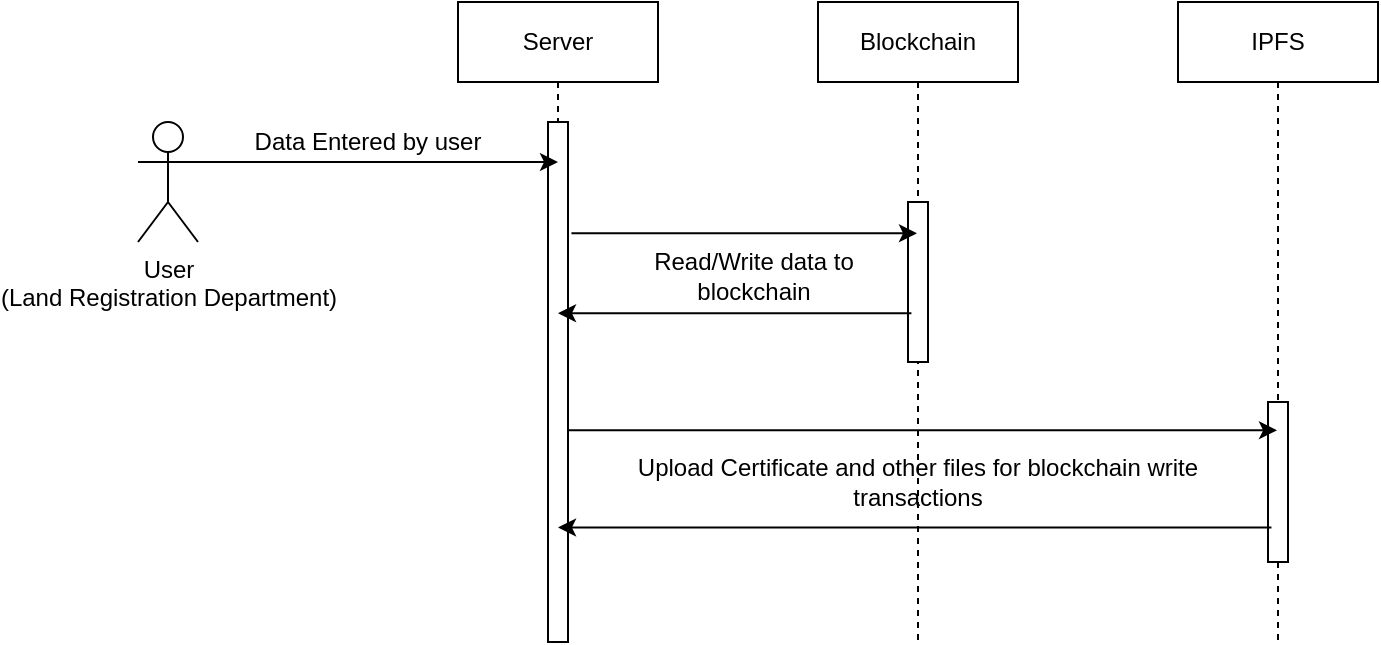 <mxfile version="14.5.0" type="device"><diagram id="6g4J7if4HqZVnEWKZwnL" name="Page-1"><mxGraphModel dx="1037" dy="598" grid="1" gridSize="10" guides="1" tooltips="1" connect="1" arrows="1" fold="1" page="1" pageScale="1" pageWidth="850" pageHeight="1100" math="0" shadow="0"><root><mxCell id="0"/><mxCell id="1" parent="0"/><mxCell id="LElBSFEhWfkeoulJyAbU-1" value="Server" style="shape=umlLifeline;perimeter=lifelinePerimeter;whiteSpace=wrap;html=1;container=1;collapsible=0;recursiveResize=0;outlineConnect=0;" vertex="1" parent="1"><mxGeometry x="270" y="40" width="100" height="320" as="geometry"/></mxCell><mxCell id="LElBSFEhWfkeoulJyAbU-7" value="" style="html=1;points=[];perimeter=orthogonalPerimeter;" vertex="1" parent="LElBSFEhWfkeoulJyAbU-1"><mxGeometry x="45" y="60" width="10" height="260" as="geometry"/></mxCell><mxCell id="LElBSFEhWfkeoulJyAbU-2" value="Blockchain" style="shape=umlLifeline;perimeter=lifelinePerimeter;whiteSpace=wrap;html=1;container=1;collapsible=0;recursiveResize=0;outlineConnect=0;" vertex="1" parent="1"><mxGeometry x="450" y="40" width="100" height="320" as="geometry"/></mxCell><mxCell id="LElBSFEhWfkeoulJyAbU-10" value="" style="html=1;points=[];perimeter=orthogonalPerimeter;" vertex="1" parent="LElBSFEhWfkeoulJyAbU-2"><mxGeometry x="45" y="100" width="10" height="80" as="geometry"/></mxCell><mxCell id="LElBSFEhWfkeoulJyAbU-3" value="IPFS" style="shape=umlLifeline;perimeter=lifelinePerimeter;whiteSpace=wrap;html=1;container=1;collapsible=0;recursiveResize=0;outlineConnect=0;" vertex="1" parent="1"><mxGeometry x="630" y="40" width="100" height="320" as="geometry"/></mxCell><mxCell id="LElBSFEhWfkeoulJyAbU-11" value="" style="html=1;points=[];perimeter=orthogonalPerimeter;" vertex="1" parent="LElBSFEhWfkeoulJyAbU-3"><mxGeometry x="45" y="200" width="10" height="80" as="geometry"/></mxCell><mxCell id="LElBSFEhWfkeoulJyAbU-8" style="edgeStyle=orthogonalEdgeStyle;rounded=0;orthogonalLoop=1;jettySize=auto;html=1;exitX=1;exitY=0.333;exitDx=0;exitDy=0;exitPerimeter=0;entryX=0.5;entryY=0.077;entryDx=0;entryDy=0;entryPerimeter=0;" edge="1" parent="1" source="LElBSFEhWfkeoulJyAbU-4" target="LElBSFEhWfkeoulJyAbU-7"><mxGeometry relative="1" as="geometry"/></mxCell><mxCell id="LElBSFEhWfkeoulJyAbU-4" value="&lt;div&gt;User&lt;/div&gt;&lt;div&gt;(Land Registration Department)&lt;br&gt;&lt;/div&gt;" style="shape=umlActor;verticalLabelPosition=bottom;verticalAlign=top;html=1;" vertex="1" parent="1"><mxGeometry x="110" y="100" width="30" height="60" as="geometry"/></mxCell><mxCell id="LElBSFEhWfkeoulJyAbU-9" value="Data Entered by user" style="text;html=1;strokeColor=none;fillColor=none;align=center;verticalAlign=middle;whiteSpace=wrap;rounded=0;" vertex="1" parent="1"><mxGeometry x="150" y="100" width="150" height="20" as="geometry"/></mxCell><mxCell id="LElBSFEhWfkeoulJyAbU-12" value="" style="endArrow=classic;html=1;exitX=1.171;exitY=0.214;exitDx=0;exitDy=0;exitPerimeter=0;" edge="1" parent="1" source="LElBSFEhWfkeoulJyAbU-7" target="LElBSFEhWfkeoulJyAbU-2"><mxGeometry width="50" height="50" relative="1" as="geometry"><mxPoint x="330" y="158" as="sourcePoint"/><mxPoint x="520" y="220" as="targetPoint"/></mxGeometry></mxCell><mxCell id="LElBSFEhWfkeoulJyAbU-13" value="Read/Write data to blockchain" style="text;html=1;strokeColor=none;fillColor=none;align=center;verticalAlign=middle;whiteSpace=wrap;rounded=0;" vertex="1" parent="1"><mxGeometry x="358" y="167" width="120" height="20" as="geometry"/></mxCell><mxCell id="LElBSFEhWfkeoulJyAbU-14" value="" style="endArrow=classic;html=1;exitX=0.171;exitY=0.695;exitDx=0;exitDy=0;exitPerimeter=0;" edge="1" parent="1" source="LElBSFEhWfkeoulJyAbU-10" target="LElBSFEhWfkeoulJyAbU-1"><mxGeometry width="50" height="50" relative="1" as="geometry"><mxPoint x="470" y="270" as="sourcePoint"/><mxPoint x="520" y="220" as="targetPoint"/></mxGeometry></mxCell><mxCell id="LElBSFEhWfkeoulJyAbU-15" value="" style="endArrow=classic;html=1;exitX=1.029;exitY=0.593;exitDx=0;exitDy=0;exitPerimeter=0;" edge="1" parent="1" source="LElBSFEhWfkeoulJyAbU-7" target="LElBSFEhWfkeoulJyAbU-3"><mxGeometry width="50" height="50" relative="1" as="geometry"><mxPoint x="470" y="270" as="sourcePoint"/><mxPoint x="520" y="220" as="targetPoint"/></mxGeometry></mxCell><mxCell id="LElBSFEhWfkeoulJyAbU-16" value="" style="endArrow=classic;html=1;exitX=0.171;exitY=0.784;exitDx=0;exitDy=0;exitPerimeter=0;" edge="1" parent="1" source="LElBSFEhWfkeoulJyAbU-11" target="LElBSFEhWfkeoulJyAbU-1"><mxGeometry width="50" height="50" relative="1" as="geometry"><mxPoint x="470" y="270" as="sourcePoint"/><mxPoint x="520" y="220" as="targetPoint"/></mxGeometry></mxCell><mxCell id="LElBSFEhWfkeoulJyAbU-17" value="Upload Certificate and other files for blockchain write transactions" style="text;html=1;strokeColor=none;fillColor=none;align=center;verticalAlign=middle;whiteSpace=wrap;rounded=0;" vertex="1" parent="1"><mxGeometry x="350" y="270" width="300" height="20" as="geometry"/></mxCell></root></mxGraphModel></diagram></mxfile>